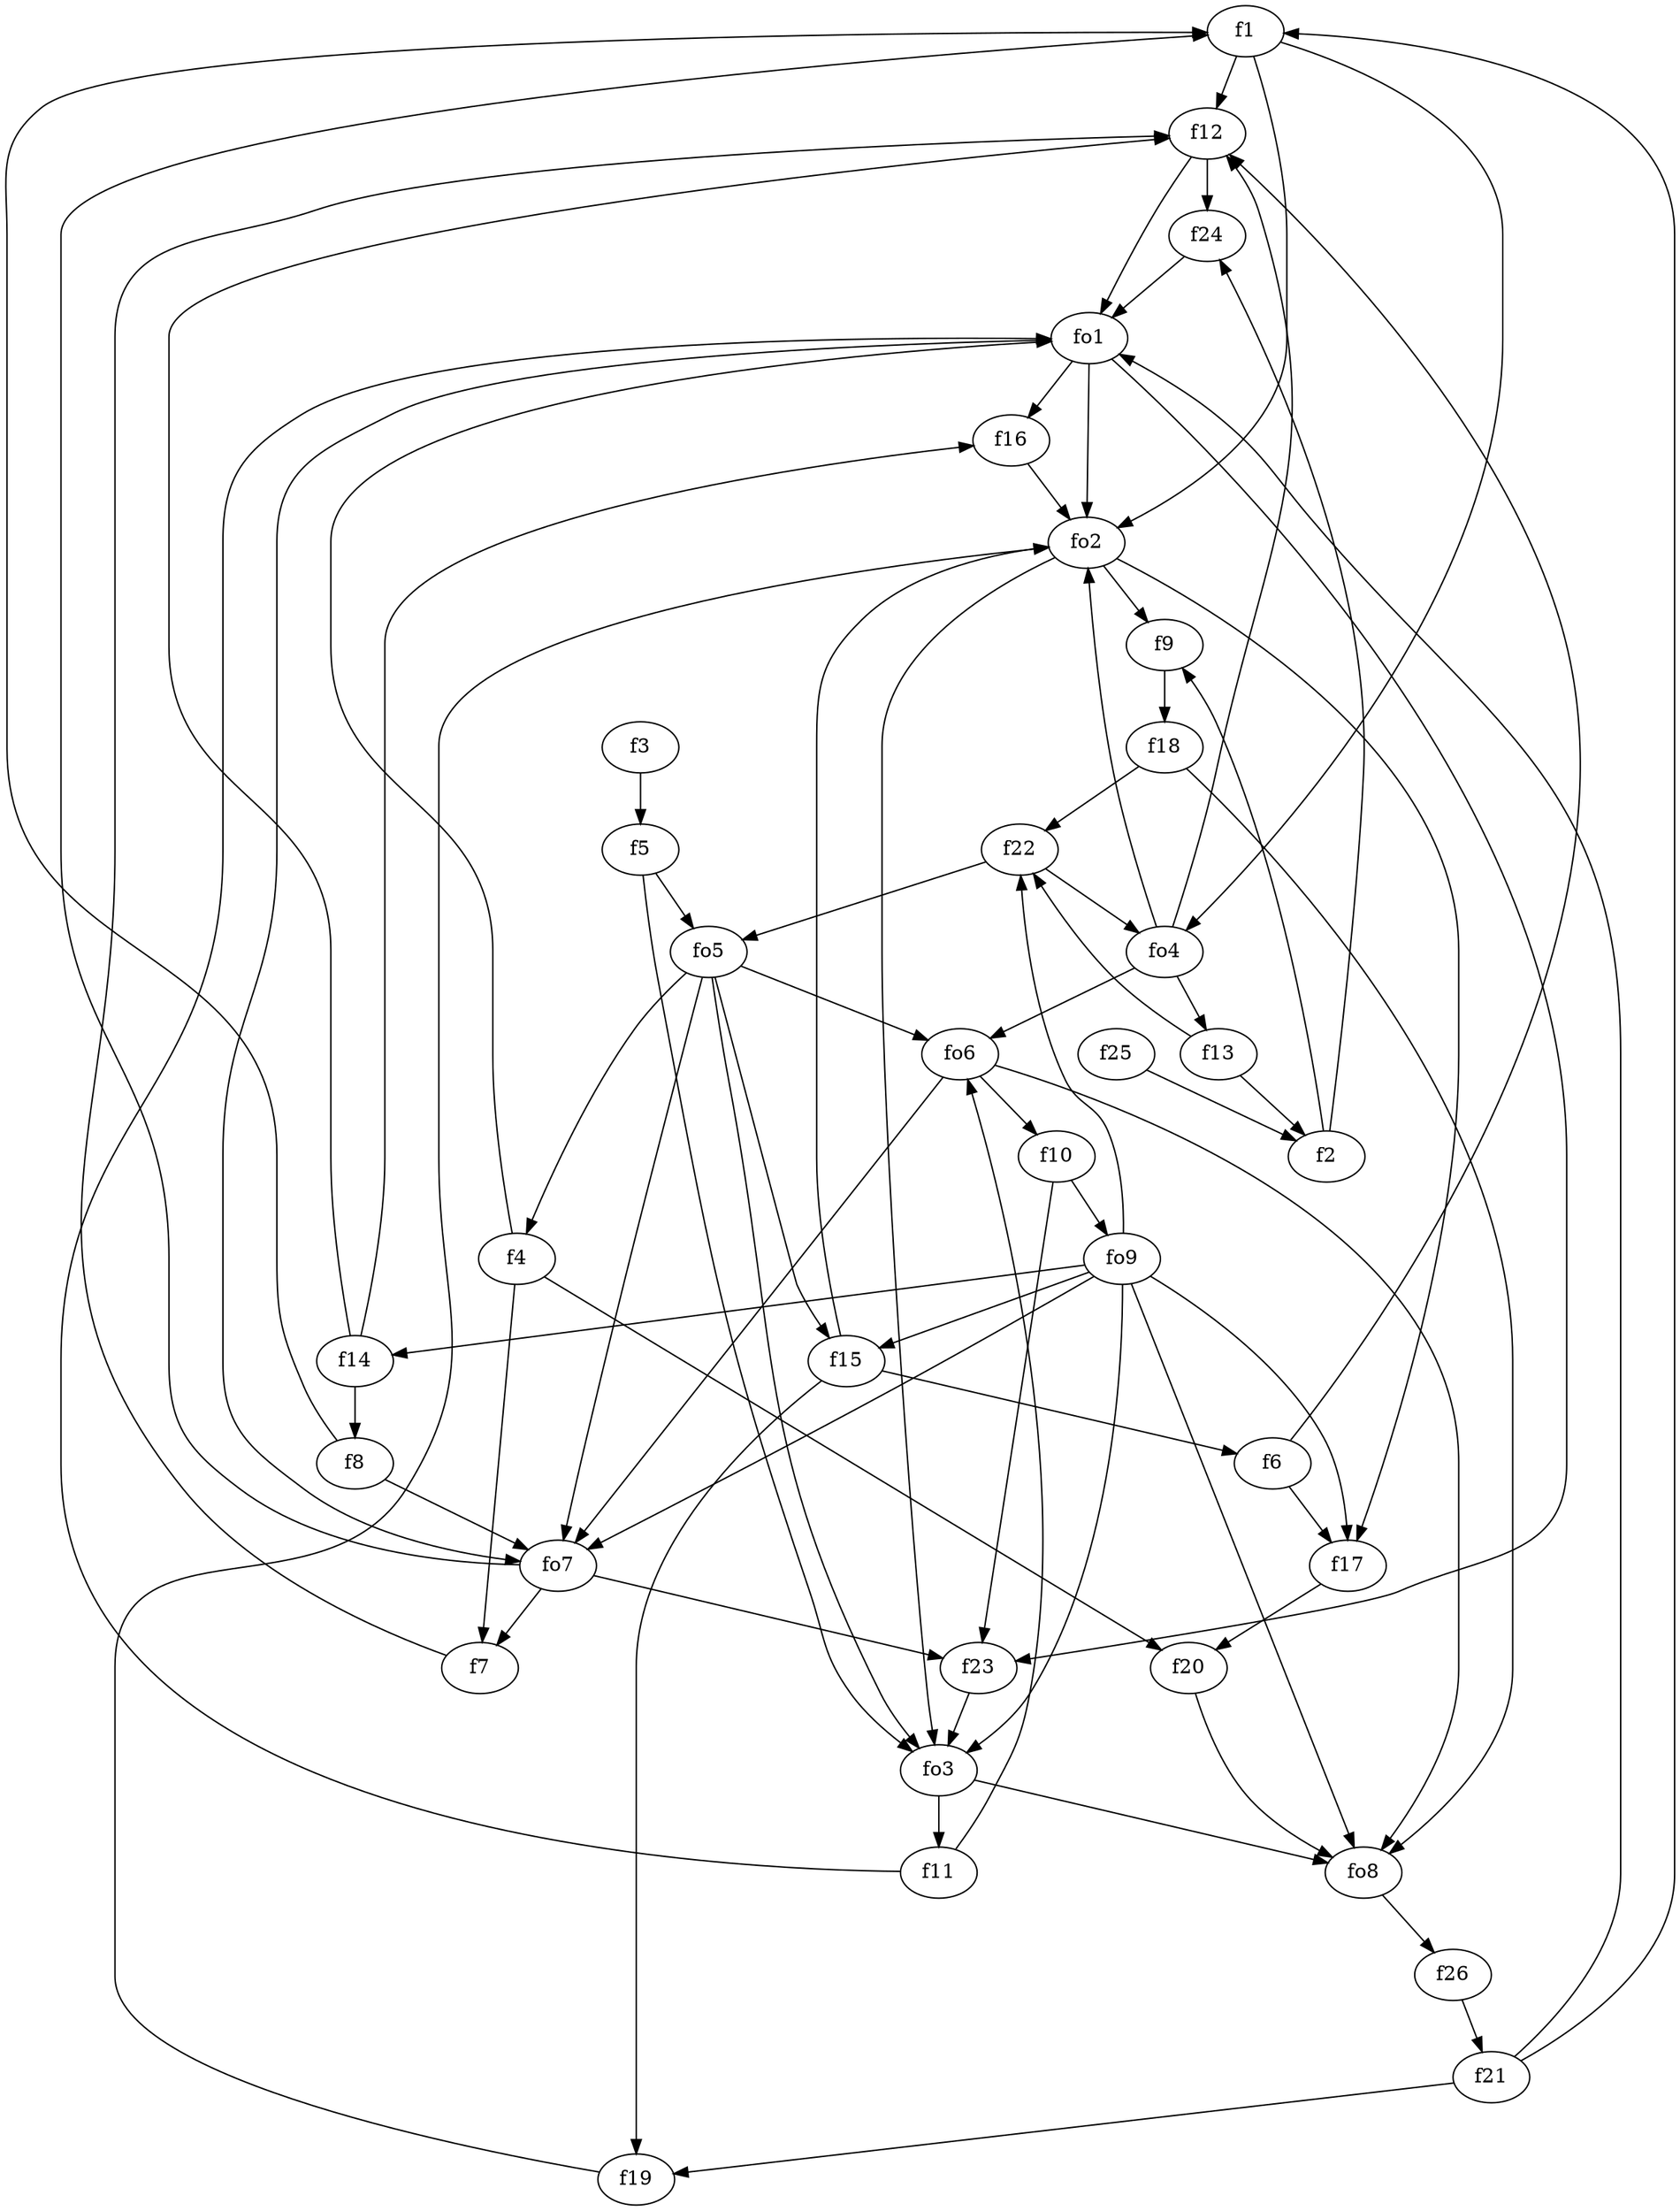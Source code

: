strict digraph  {
f1;
f2;
f3;
f4;
f5;
f6;
f7;
f8;
f9;
f10;
f11;
f12;
f13;
f14;
f15;
f16;
f17;
f18;
f19;
f20;
f21;
f22;
f23;
f24;
f25;
f26;
fo1;
fo2;
fo3;
fo4;
fo5;
fo6;
fo7;
fo8;
fo9;
f1 -> fo2  [weight=2];
f1 -> f12  [weight=2];
f1 -> fo4  [weight=2];
f2 -> f9  [weight=2];
f2 -> f24  [weight=2];
f3 -> f5  [weight=2];
f4 -> f20  [weight=2];
f4 -> f7  [weight=2];
f4 -> fo1  [weight=2];
f5 -> fo5  [weight=2];
f5 -> fo3  [weight=2];
f6 -> f12  [weight=2];
f6 -> f17  [weight=2];
f7 -> f12  [weight=2];
f8 -> fo7  [weight=2];
f8 -> f1  [weight=2];
f9 -> f18  [weight=2];
f10 -> fo9  [weight=2];
f10 -> f23  [weight=2];
f11 -> fo6  [weight=2];
f11 -> fo1  [weight=2];
f12 -> fo1  [weight=2];
f12 -> f24  [weight=2];
f13 -> f22  [weight=2];
f13 -> f2  [weight=2];
f14 -> f8  [weight=2];
f14 -> f12  [weight=2];
f14 -> f16  [weight=2];
f15 -> f19  [weight=2];
f15 -> fo2  [weight=2];
f15 -> f6  [weight=2];
f16 -> fo2  [weight=2];
f17 -> f20  [weight=2];
f18 -> f22  [weight=2];
f18 -> fo8  [weight=2];
f19 -> fo2  [weight=2];
f20 -> fo8  [weight=2];
f21 -> fo1  [weight=2];
f21 -> f1  [weight=2];
f21 -> f19  [weight=2];
f22 -> fo4  [weight=2];
f22 -> fo5  [weight=2];
f23 -> fo3  [weight=2];
f24 -> fo1  [weight=2];
f25 -> f2  [weight=2];
f26 -> f21  [weight=2];
fo1 -> f23  [weight=2];
fo1 -> fo7  [weight=2];
fo1 -> fo2  [weight=2];
fo1 -> f16  [weight=2];
fo2 -> f9  [weight=2];
fo2 -> fo3  [weight=2];
fo2 -> f17  [weight=2];
fo3 -> f11  [weight=2];
fo3 -> fo8  [weight=2];
fo4 -> f12  [weight=2];
fo4 -> f13  [weight=2];
fo4 -> fo2  [weight=2];
fo4 -> fo6  [weight=2];
fo5 -> f15  [weight=2];
fo5 -> f4  [weight=2];
fo5 -> fo7  [weight=2];
fo5 -> fo6  [weight=2];
fo5 -> fo3  [weight=2];
fo6 -> f10  [weight=2];
fo6 -> fo7  [weight=2];
fo6 -> fo8  [weight=2];
fo7 -> f23  [weight=2];
fo7 -> f7  [weight=2];
fo7 -> f1  [weight=2];
fo8 -> f26  [weight=2];
fo9 -> f15  [weight=2];
fo9 -> fo3  [weight=2];
fo9 -> f14  [weight=2];
fo9 -> f17  [weight=2];
fo9 -> fo7  [weight=2];
fo9 -> fo8  [weight=2];
fo9 -> f22  [weight=2];
}
